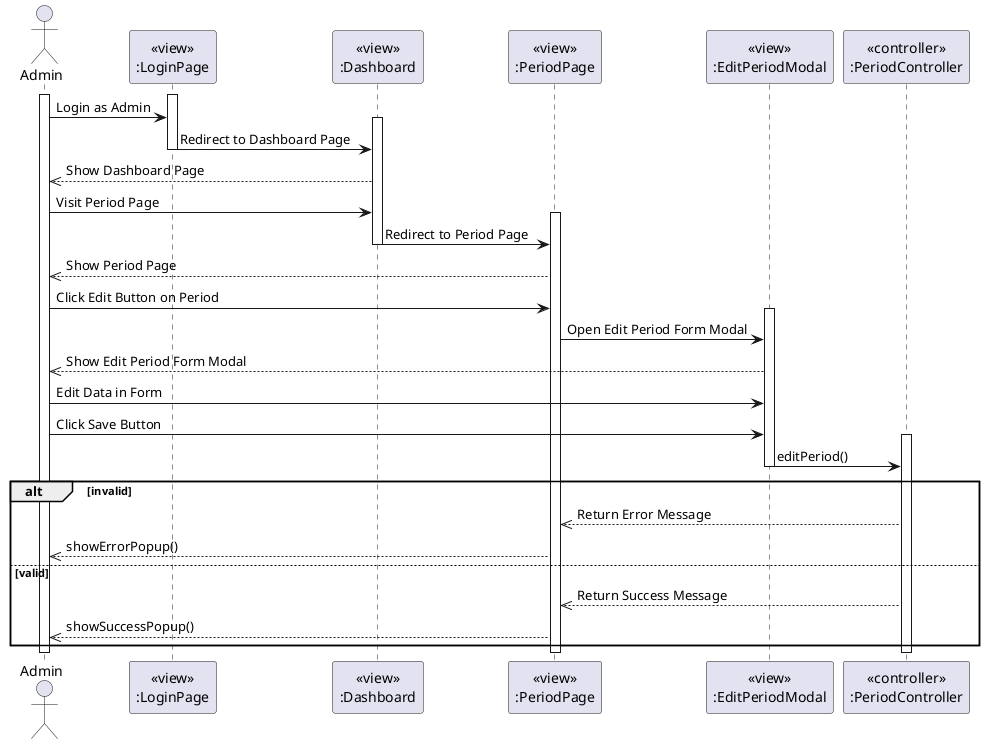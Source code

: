 @startuml EditPeriod
actor Admin
participant LoginPageView [
  <<view>>
  :LoginPage
]

participant DashboardView [
  <<view>>
  :Dashboard
]

participant PeriodView [
  <<view>>
  :PeriodPage
]

participant EditPeriodModalView [
  <<view>>
  :EditPeriodModal
]

participant PeriodController [
  <<controller>>
  :PeriodController
]

activate Admin
activate LoginPageView
Admin -> LoginPageView: Login as Admin
activate DashboardView
LoginPageView -> DashboardView: Redirect to Dashboard Page
deactivate LoginPageView

DashboardView -->> Admin: Show Dashboard Page

Admin -> DashboardView: Visit Period Page
activate PeriodView
DashboardView -> PeriodView: Redirect to Period Page
deactivate DashboardView

PeriodView -->> Admin: Show Period Page

Admin -> PeriodView: Click Edit Button on Period

activate EditPeriodModalView
PeriodView -> EditPeriodModalView: Open Edit Period Form Modal
EditPeriodModalView -->> Admin: Show Edit Period Form Modal

Admin -> EditPeriodModalView: Edit Data in Form
Admin -> EditPeriodModalView: Click Save Button

activate PeriodController
EditPeriodModalView -> PeriodController: editPeriod()
deactivate EditPeriodModalView
alt invalid
    PeriodController -->> PeriodView: Return Error Message
    PeriodView -->> Admin: showErrorPopup()
else valid
    PeriodController -->> PeriodView: Return Success Message
    PeriodView -->> Admin: showSuccessPopup()
end

deactivate PeriodController

deactivate Admin
deactivate PeriodView
@enduml
